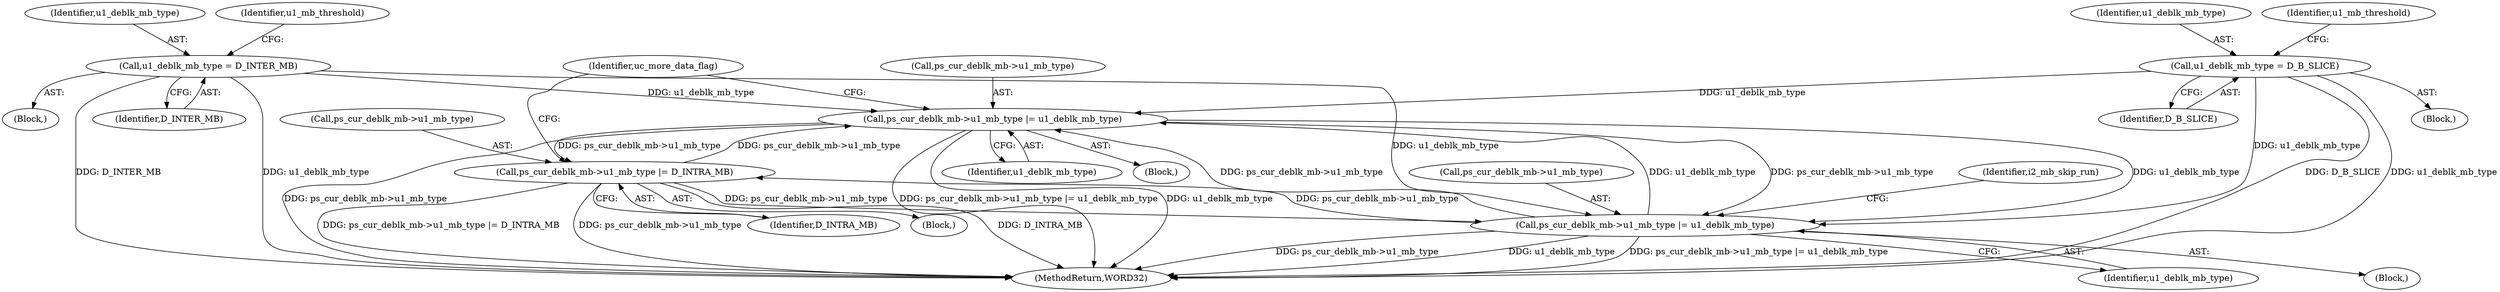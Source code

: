 digraph "0_Android_4a524d3a8ae9aa20c36430008e6bd429443f8f1d_3@pointer" {
"1000594" [label="(Call,ps_cur_deblk_mb->u1_mb_type |= u1_deblk_mb_type)"];
"1000661" [label="(Call,ps_cur_deblk_mb->u1_mb_type |= D_INTRA_MB)"];
"1000594" [label="(Call,ps_cur_deblk_mb->u1_mb_type |= u1_deblk_mb_type)"];
"1000491" [label="(Call,ps_cur_deblk_mb->u1_mb_type |= u1_deblk_mb_type)"];
"1000222" [label="(Call,u1_deblk_mb_type = D_INTER_MB)"];
"1000233" [label="(Call,u1_deblk_mb_type = D_B_SLICE)"];
"1000600" [label="(Block,)"];
"1000223" [label="(Identifier,u1_deblk_mb_type)"];
"1000492" [label="(Call,ps_cur_deblk_mb->u1_mb_type)"];
"1000661" [label="(Call,ps_cur_deblk_mb->u1_mb_type |= D_INTRA_MB)"];
"1000233" [label="(Call,u1_deblk_mb_type = D_B_SLICE)"];
"1000667" [label="(Identifier,uc_more_data_flag)"];
"1000495" [label="(Identifier,u1_deblk_mb_type)"];
"1000433" [label="(Block,)"];
"1000234" [label="(Identifier,u1_deblk_mb_type)"];
"1000218" [label="(Block,)"];
"1000665" [label="(Identifier,D_INTRA_MB)"];
"1000235" [label="(Identifier,D_B_SLICE)"];
"1000598" [label="(Identifier,u1_deblk_mb_type)"];
"1000491" [label="(Call,ps_cur_deblk_mb->u1_mb_type |= u1_deblk_mb_type)"];
"1000662" [label="(Call,ps_cur_deblk_mb->u1_mb_type)"];
"1000573" [label="(Block,)"];
"1000237" [label="(Identifier,u1_mb_threshold)"];
"1000497" [label="(Identifier,i2_mb_skip_run)"];
"1000226" [label="(Identifier,u1_mb_threshold)"];
"1000229" [label="(Block,)"];
"1000224" [label="(Identifier,D_INTER_MB)"];
"1000826" [label="(MethodReturn,WORD32)"];
"1000595" [label="(Call,ps_cur_deblk_mb->u1_mb_type)"];
"1000594" [label="(Call,ps_cur_deblk_mb->u1_mb_type |= u1_deblk_mb_type)"];
"1000222" [label="(Call,u1_deblk_mb_type = D_INTER_MB)"];
"1000594" -> "1000573"  [label="AST: "];
"1000594" -> "1000598"  [label="CFG: "];
"1000595" -> "1000594"  [label="AST: "];
"1000598" -> "1000594"  [label="AST: "];
"1000667" -> "1000594"  [label="CFG: "];
"1000594" -> "1000826"  [label="DDG: u1_deblk_mb_type"];
"1000594" -> "1000826"  [label="DDG: ps_cur_deblk_mb->u1_mb_type"];
"1000594" -> "1000826"  [label="DDG: ps_cur_deblk_mb->u1_mb_type |= u1_deblk_mb_type"];
"1000594" -> "1000491"  [label="DDG: ps_cur_deblk_mb->u1_mb_type"];
"1000594" -> "1000491"  [label="DDG: u1_deblk_mb_type"];
"1000661" -> "1000594"  [label="DDG: ps_cur_deblk_mb->u1_mb_type"];
"1000491" -> "1000594"  [label="DDG: ps_cur_deblk_mb->u1_mb_type"];
"1000491" -> "1000594"  [label="DDG: u1_deblk_mb_type"];
"1000222" -> "1000594"  [label="DDG: u1_deblk_mb_type"];
"1000233" -> "1000594"  [label="DDG: u1_deblk_mb_type"];
"1000594" -> "1000661"  [label="DDG: ps_cur_deblk_mb->u1_mb_type"];
"1000661" -> "1000600"  [label="AST: "];
"1000661" -> "1000665"  [label="CFG: "];
"1000662" -> "1000661"  [label="AST: "];
"1000665" -> "1000661"  [label="AST: "];
"1000667" -> "1000661"  [label="CFG: "];
"1000661" -> "1000826"  [label="DDG: ps_cur_deblk_mb->u1_mb_type |= D_INTRA_MB"];
"1000661" -> "1000826"  [label="DDG: ps_cur_deblk_mb->u1_mb_type"];
"1000661" -> "1000826"  [label="DDG: D_INTRA_MB"];
"1000661" -> "1000491"  [label="DDG: ps_cur_deblk_mb->u1_mb_type"];
"1000491" -> "1000661"  [label="DDG: ps_cur_deblk_mb->u1_mb_type"];
"1000491" -> "1000433"  [label="AST: "];
"1000491" -> "1000495"  [label="CFG: "];
"1000492" -> "1000491"  [label="AST: "];
"1000495" -> "1000491"  [label="AST: "];
"1000497" -> "1000491"  [label="CFG: "];
"1000491" -> "1000826"  [label="DDG: u1_deblk_mb_type"];
"1000491" -> "1000826"  [label="DDG: ps_cur_deblk_mb->u1_mb_type |= u1_deblk_mb_type"];
"1000491" -> "1000826"  [label="DDG: ps_cur_deblk_mb->u1_mb_type"];
"1000222" -> "1000491"  [label="DDG: u1_deblk_mb_type"];
"1000233" -> "1000491"  [label="DDG: u1_deblk_mb_type"];
"1000222" -> "1000218"  [label="AST: "];
"1000222" -> "1000224"  [label="CFG: "];
"1000223" -> "1000222"  [label="AST: "];
"1000224" -> "1000222"  [label="AST: "];
"1000226" -> "1000222"  [label="CFG: "];
"1000222" -> "1000826"  [label="DDG: u1_deblk_mb_type"];
"1000222" -> "1000826"  [label="DDG: D_INTER_MB"];
"1000233" -> "1000229"  [label="AST: "];
"1000233" -> "1000235"  [label="CFG: "];
"1000234" -> "1000233"  [label="AST: "];
"1000235" -> "1000233"  [label="AST: "];
"1000237" -> "1000233"  [label="CFG: "];
"1000233" -> "1000826"  [label="DDG: D_B_SLICE"];
"1000233" -> "1000826"  [label="DDG: u1_deblk_mb_type"];
}
